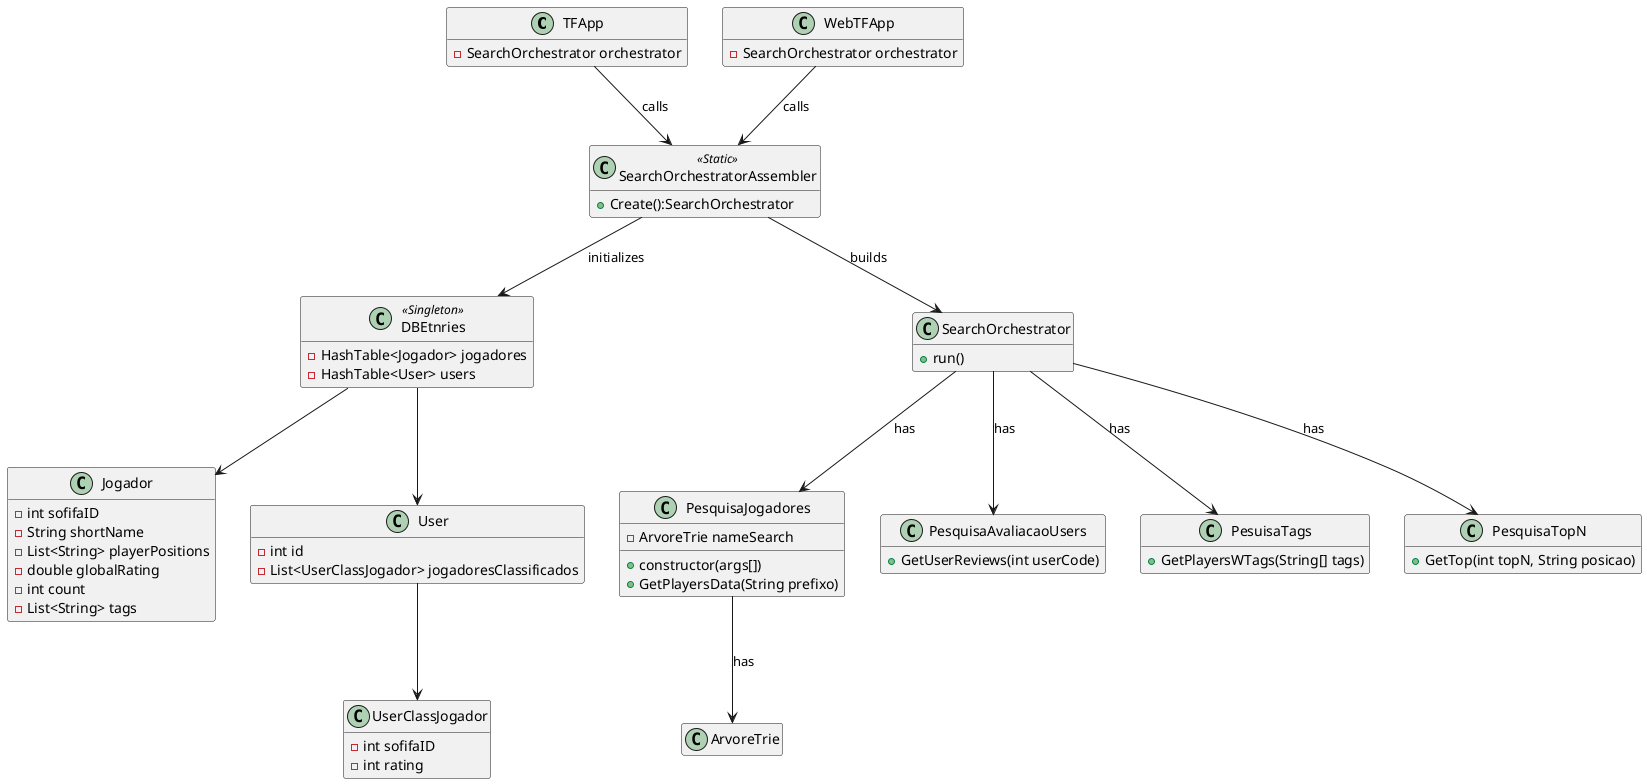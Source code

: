 @startuml classDiagram
    hide empty members

    class TFApp{
        -SearchOrchestrator orchestrator
    }
    class WebTFApp{
        -SearchOrchestrator orchestrator
    }

    class SearchOrchestratorAssembler<<Static>>{
        +Create():SearchOrchestrator
    }
    class DBEtnries<<Singleton>>{
        - HashTable<Jogador> jogadores
        - HashTable<User> users
    }

    class Jogador{
        - int sofifaID
        - String shortName
        - List<String> playerPositions
        - double globalRating
        - int count
        - List<String> tags
    }

    class UserClassJogador{
        - int sofifaID
        - int rating
    }

    class User{
        - int id
        - List<UserClassJogador> jogadoresClassificados
    }

    class SearchOrchestrator{
        +run()
    }

    class PesquisaJogadores{
        - ArvoreTrie nameSearch
        + constructor(args[])
        + GetPlayersData(String prefixo)
    }

    Class ArvoreTrie{

    }

    class PesquisaAvaliacaoUsers{
        + GetUserReviews(int userCode)
    }
    class PesuisaTags{
        + GetPlayersWTags(String[] tags)
    }
    class PesquisaTopN{
        + GetTop(int topN, String posicao)
    }
    
    SearchOrchestratorAssembler --> SearchOrchestrator:builds
    WebTFApp --> SearchOrchestratorAssembler:calls
    TFApp --> SearchOrchestratorAssembler:calls
    SearchOrchestratorAssembler --> DBEtnries: initializes
    SearchOrchestrator --> PesquisaJogadores:has
    SearchOrchestrator --> PesuisaTags:has
    SearchOrchestrator --> PesquisaTopN:has
    SearchOrchestrator --> PesquisaAvaliacaoUsers:has
    PesquisaJogadores --> ArvoreTrie: has
    DBEtnries --> Jogador
    DBEtnries --> User
    User --> UserClassJogador
    
@enduml